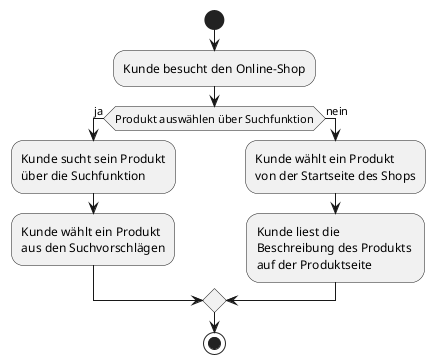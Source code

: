 @startuml Activity Example

start

:Kunde besucht den Online-Shop;
if (Produkt auswählen über Suchfunktion) then (ja)
    :Kunde sucht sein Produkt 
    über die Suchfunktion;
    :Kunde wählt ein Produkt 
    aus den Suchvorschlägen;
else (nein)
    :Kunde wählt ein Produkt 
    von der Startseite des Shops;
    :Kunde liest die 
    Beschreibung des Produkts 
    auf der Produktseite;
endif


stop

@enduml